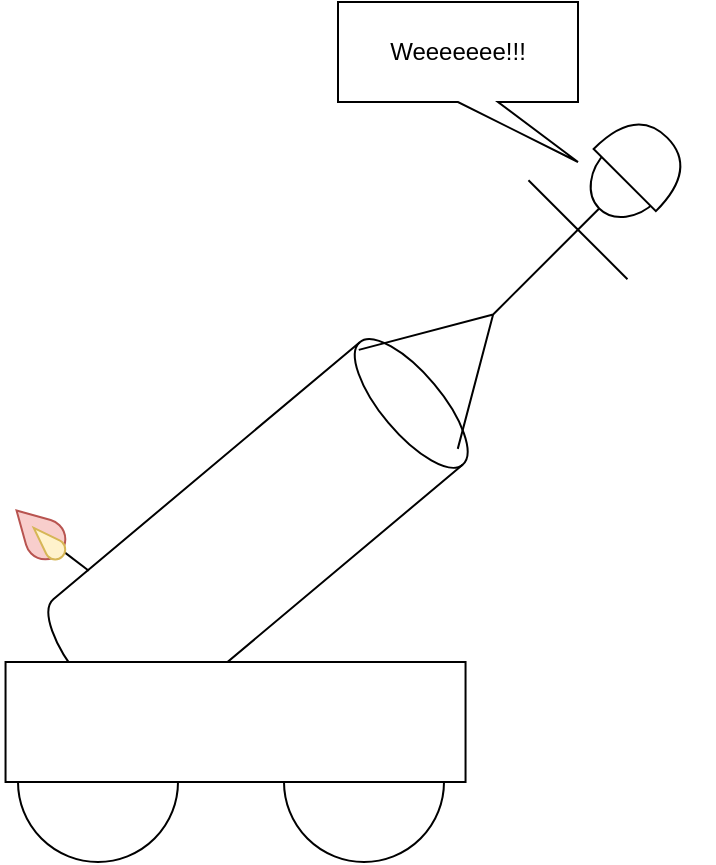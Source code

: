 <mxfile version="13.7.3" type="github">
  <diagram id="uHmUCZgvbmK29CenuAyl" name="Page-1">
    <mxGraphModel dx="2336" dy="1237" grid="1" gridSize="10" guides="1" tooltips="1" connect="1" arrows="1" fold="1" page="1" pageScale="1" pageWidth="827" pageHeight="1169" math="0" shadow="0">
      <root>
        <mxCell id="0" />
        <mxCell id="1" parent="0" />
        <mxCell id="QwXEgg9R403QVItoGBs6-8" value="" style="ellipse;whiteSpace=wrap;html=1;aspect=fixed;" vertex="1" parent="1">
          <mxGeometry x="280" y="490" width="80" height="80" as="geometry" />
        </mxCell>
        <mxCell id="QwXEgg9R403QVItoGBs6-4" value="" style="shape=cylinder3;whiteSpace=wrap;html=1;boundedLbl=1;backgroundOutline=1;size=15;rotation=50;" vertex="1" parent="1">
          <mxGeometry x="360" y="290" width="80" height="230" as="geometry" />
        </mxCell>
        <mxCell id="QwXEgg9R403QVItoGBs6-3" value="" style="shape=umlActor;verticalLabelPosition=bottom;verticalAlign=top;html=1;outlineConnect=0;rotation=45;" vertex="1" parent="1">
          <mxGeometry x="503.77" y="185.05" width="70" height="180" as="geometry" />
        </mxCell>
        <mxCell id="QwXEgg9R403QVItoGBs6-6" value="" style="shape=or;whiteSpace=wrap;html=1;rotation=-45;" vertex="1" parent="1">
          <mxGeometry x="578.98" y="196.41" width="30" height="44.01" as="geometry" />
        </mxCell>
        <mxCell id="QwXEgg9R403QVItoGBs6-7" value="Weeeeeee!!!" style="shape=callout;whiteSpace=wrap;html=1;perimeter=calloutPerimeter;position2=1;" vertex="1" parent="1">
          <mxGeometry x="440" y="140" width="120" height="80" as="geometry" />
        </mxCell>
        <mxCell id="QwXEgg9R403QVItoGBs6-9" value="" style="ellipse;whiteSpace=wrap;html=1;aspect=fixed;" vertex="1" parent="1">
          <mxGeometry x="413" y="490" width="80" height="80" as="geometry" />
        </mxCell>
        <mxCell id="QwXEgg9R403QVItoGBs6-10" value="" style="endArrow=none;html=1;entryX=0.006;entryY=0.836;entryDx=0;entryDy=0;entryPerimeter=0;" edge="1" parent="1" source="QwXEgg9R403QVItoGBs6-11" target="QwXEgg9R403QVItoGBs6-4">
          <mxGeometry width="50" height="50" relative="1" as="geometry">
            <mxPoint x="290" y="400" as="sourcePoint" />
            <mxPoint x="340" y="420" as="targetPoint" />
          </mxGeometry>
        </mxCell>
        <mxCell id="QwXEgg9R403QVItoGBs6-11" value="" style="verticalLabelPosition=bottom;verticalAlign=top;html=1;shape=mxgraph.basic.drop;rotation=-45;fillColor=#f8cecc;strokeColor=#b85450;" vertex="1" parent="1">
          <mxGeometry x="280" y="389.82" width="20" height="30.36" as="geometry" />
        </mxCell>
        <mxCell id="QwXEgg9R403QVItoGBs6-13" value="" style="verticalLabelPosition=bottom;verticalAlign=top;html=1;shape=mxgraph.basic.drop;rotation=-45;fillColor=#fff2cc;strokeColor=#d6b656;" vertex="1" parent="1">
          <mxGeometry x="290" y="400" width="10" height="20.18" as="geometry" />
        </mxCell>
        <mxCell id="QwXEgg9R403QVItoGBs6-14" value="" style="rounded=0;whiteSpace=wrap;html=1;" vertex="1" parent="1">
          <mxGeometry x="273.77" y="470" width="230" height="60" as="geometry" />
        </mxCell>
      </root>
    </mxGraphModel>
  </diagram>
</mxfile>
